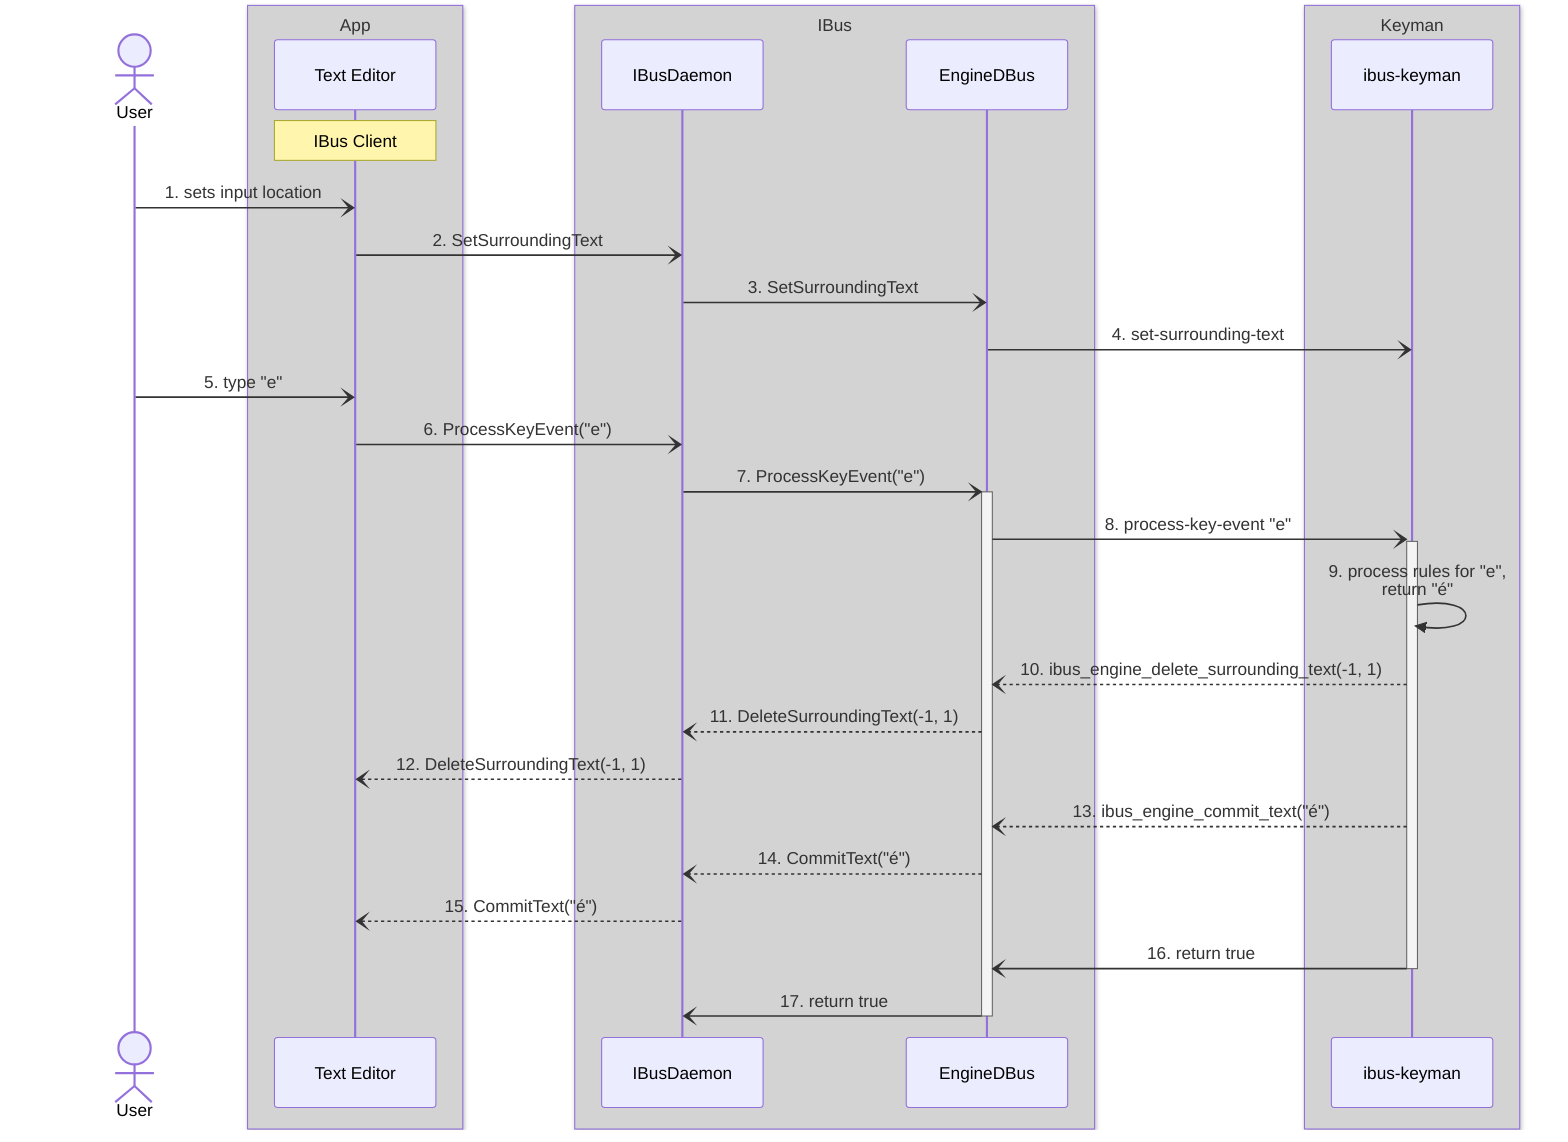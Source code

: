 %% Mermaid diagram - https://mermaid.live
sequenceDiagram
    actor U as User
    note over C: IBus Client
    box LightGrey App
    participant C as Text Editor
    end
    box LightGrey IBus
    participant D as IBusDaemon
    participant E as EngineDBus
    end
    box LightGrey Keyman
    participant K as ibus-keyman
    end
    U-)C: 1. sets input location
    C-)D: 2. SetSurroundingText
    D-)E: 3. SetSurroundingText
    E-)K: 4. set-surrounding-text
    U-)C: 5. type "e"
    C-)D: 6. ProcessKeyEvent("e")
    D-)+E: 7. ProcessKeyEvent("e")
    E-)+K: 8. process-key-event "e"
    K->>K: 9. process rules for "e",<br/>return "é"
    K--)E: 10. ibus_engine_delete_surrounding_text(-1, 1)
    E--)D: 11. DeleteSurroundingText(-1, 1)
    D--)C: 12. DeleteSurroundingText(-1, 1)
    K--)E: 13. ibus_engine_commit_text("é")
    E--)D: 14. CommitText("é")
    D--)C: 15. CommitText("é")
    K-)-E: 16. return true
    E-)-D: 17. return true